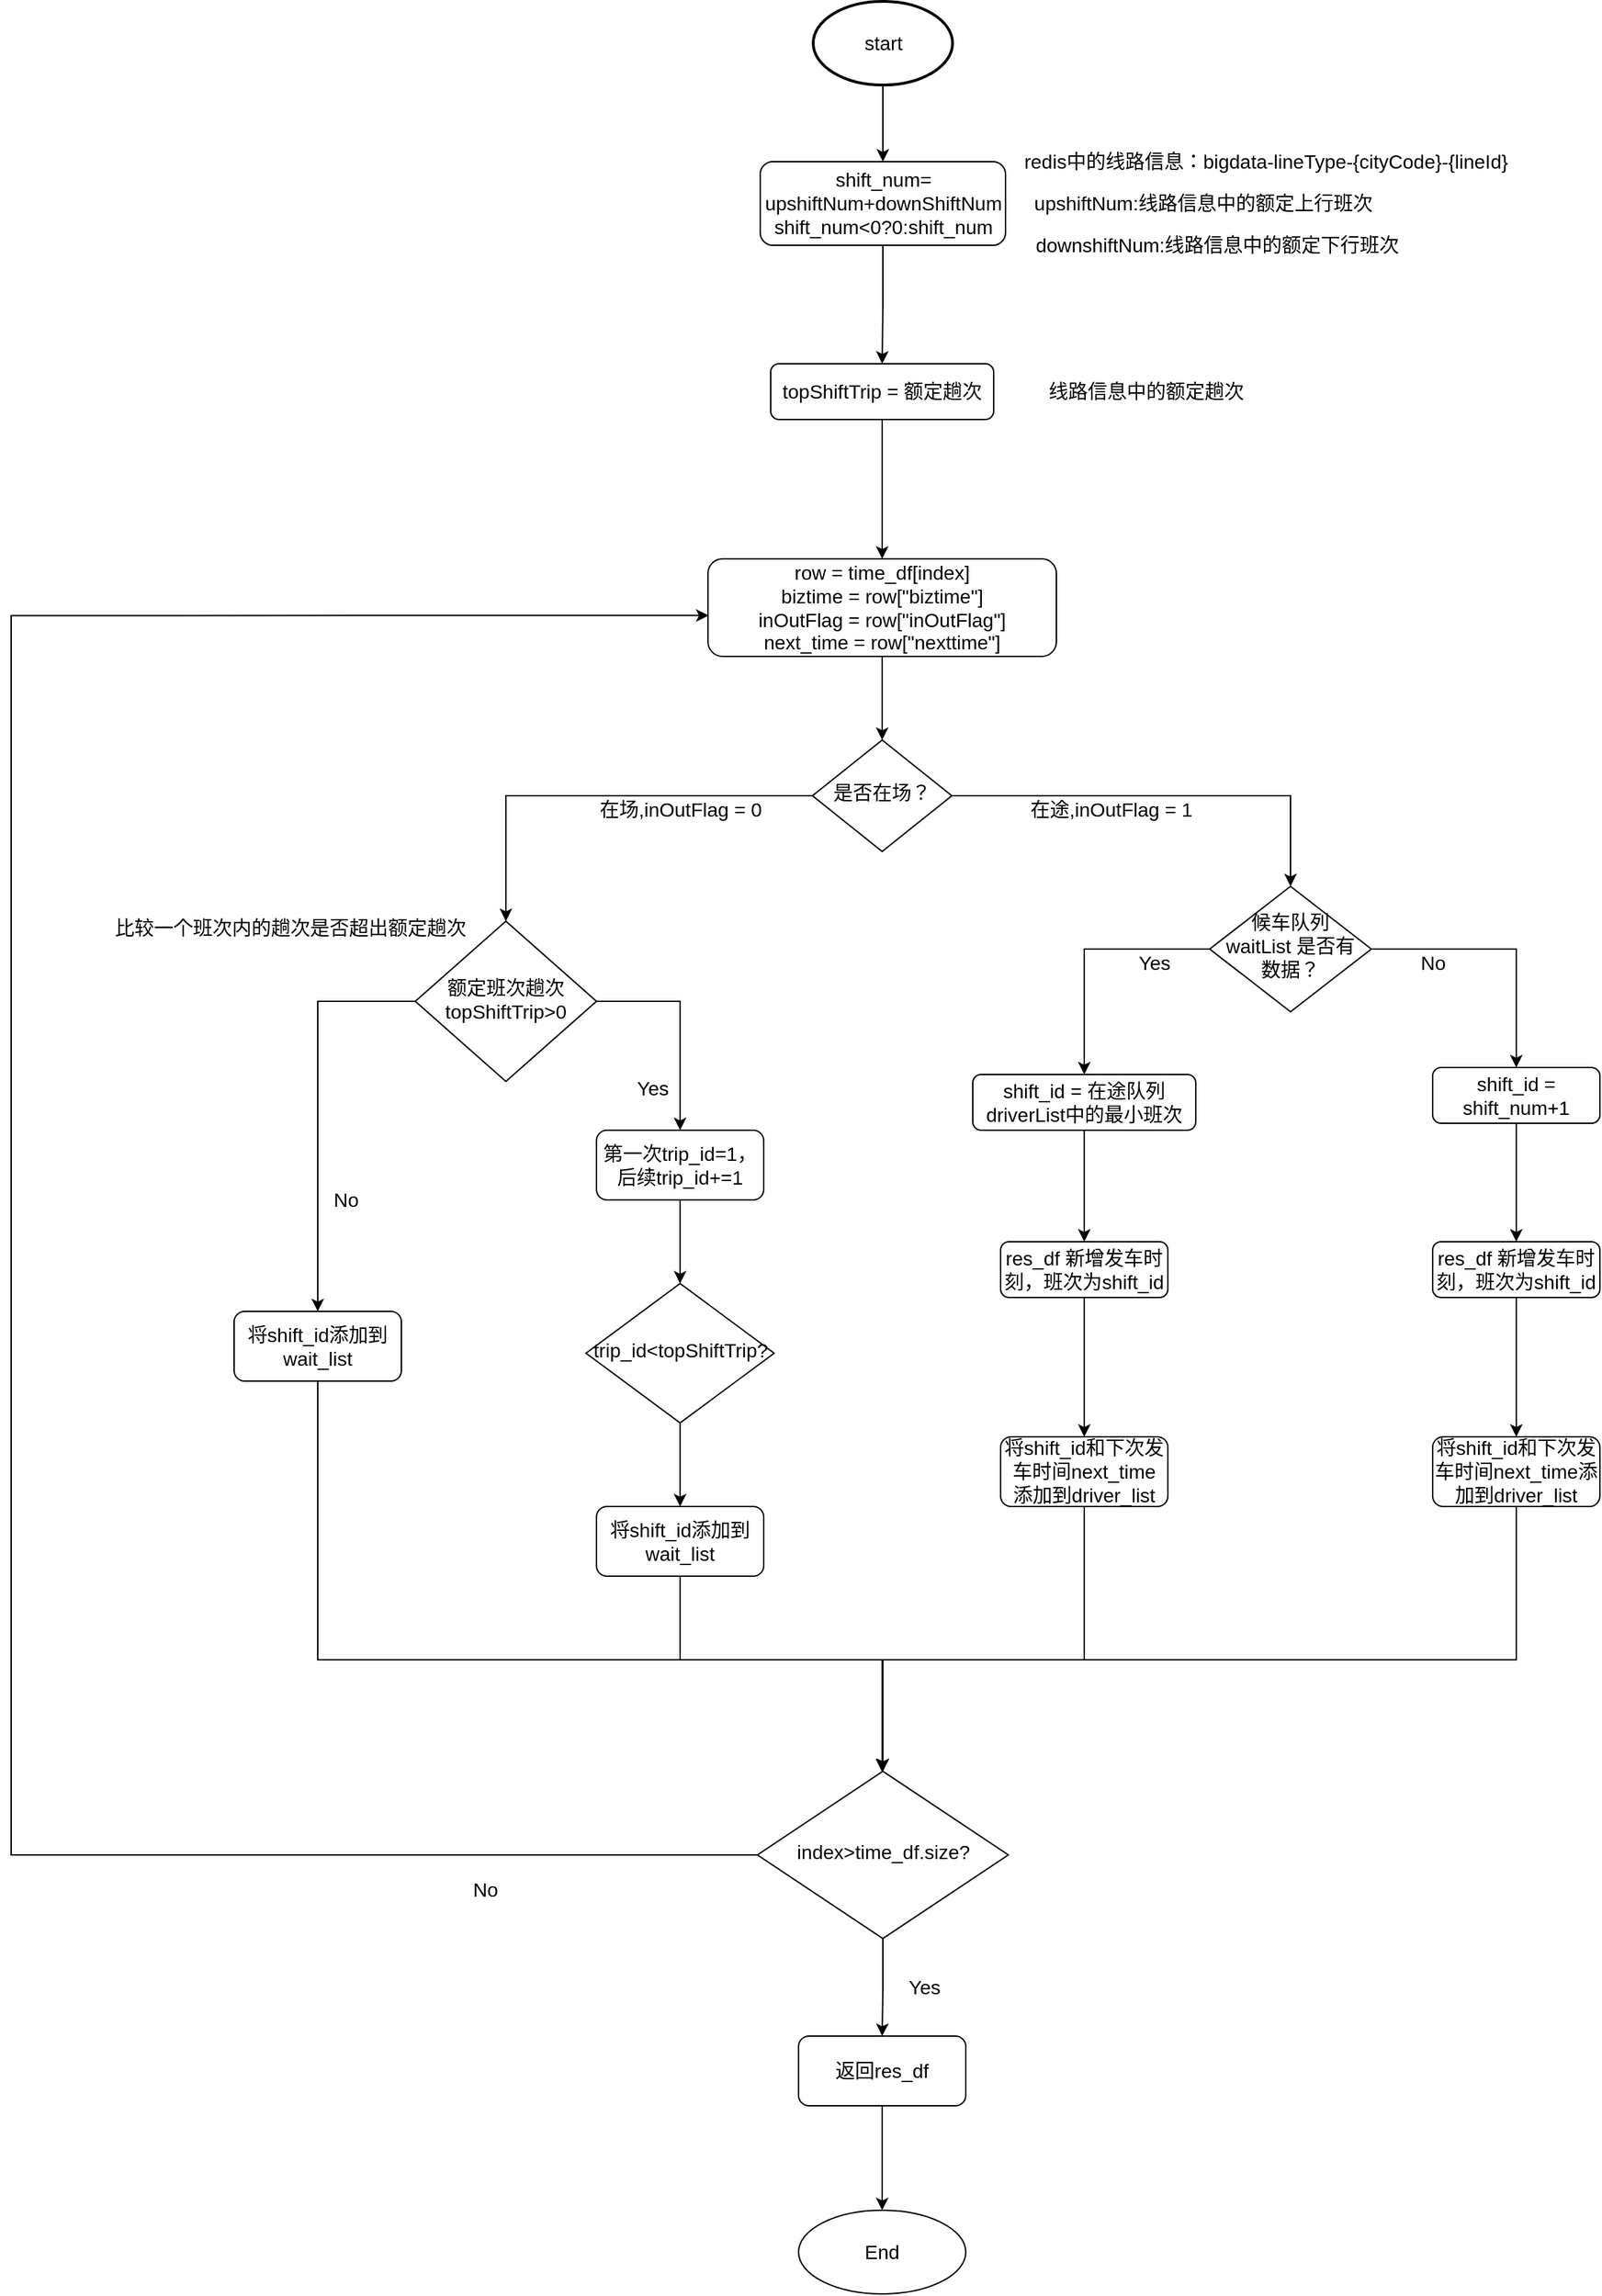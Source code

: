 <mxfile version="20.6.0" type="github">
  <diagram id="C5RBs43oDa-KdzZeNtuy" name="Page-1">
    <mxGraphModel dx="2249" dy="1963" grid="1" gridSize="10" guides="1" tooltips="1" connect="1" arrows="1" fold="1" page="1" pageScale="1" pageWidth="827" pageHeight="1169" math="0" shadow="0">
      <root>
        <mxCell id="WIyWlLk6GJQsqaUBKTNV-0" />
        <mxCell id="WIyWlLk6GJQsqaUBKTNV-1" parent="WIyWlLk6GJQsqaUBKTNV-0" />
        <mxCell id="qwzuEhybjL0RC_ZtiW_I-12" style="edgeStyle=orthogonalEdgeStyle;rounded=0;orthogonalLoop=1;jettySize=auto;html=1;exitX=0.5;exitY=1;exitDx=0;exitDy=0;entryX=0.5;entryY=0;entryDx=0;entryDy=0;fontFamily=Helvetica;fontSize=14;" parent="WIyWlLk6GJQsqaUBKTNV-1" source="WIyWlLk6GJQsqaUBKTNV-3" target="WIyWlLk6GJQsqaUBKTNV-6" edge="1">
          <mxGeometry relative="1" as="geometry" />
        </mxCell>
        <mxCell id="WIyWlLk6GJQsqaUBKTNV-3" value="&lt;div style=&quot;font-size: 14px;&quot;&gt;&lt;/div&gt;&lt;div style=&quot;font-size: 14px;&quot;&gt;row = time_df[index]&lt;/div&gt;&lt;div style=&quot;font-size: 14px;&quot;&gt;biztime = row[&quot;biztime&quot;]&lt;/div&gt;&lt;div style=&quot;font-size: 14px;&quot;&gt;inOutFlag = row[&quot;inOutFlag&quot;]&lt;/div&gt;&lt;div style=&quot;font-size: 14px;&quot;&gt;next_time = row[&quot;nexttime&quot;]&lt;/div&gt;" style="rounded=1;whiteSpace=wrap;html=1;fontSize=14;glass=0;strokeWidth=1;shadow=0;fontFamily=Helvetica;" parent="WIyWlLk6GJQsqaUBKTNV-1" vertex="1">
          <mxGeometry x="100" y="40" width="250" height="70" as="geometry" />
        </mxCell>
        <mxCell id="qwzuEhybjL0RC_ZtiW_I-13" style="edgeStyle=orthogonalEdgeStyle;rounded=0;orthogonalLoop=1;jettySize=auto;html=1;exitX=0;exitY=0.5;exitDx=0;exitDy=0;fontFamily=Helvetica;fontSize=14;entryX=0.5;entryY=0;entryDx=0;entryDy=0;" parent="WIyWlLk6GJQsqaUBKTNV-1" source="WIyWlLk6GJQsqaUBKTNV-6" target="qwzuEhybjL0RC_ZtiW_I-57" edge="1">
          <mxGeometry relative="1" as="geometry">
            <mxPoint x="-50" y="275" as="targetPoint" />
          </mxGeometry>
        </mxCell>
        <mxCell id="qwzuEhybjL0RC_ZtiW_I-14" style="edgeStyle=orthogonalEdgeStyle;rounded=0;orthogonalLoop=1;jettySize=auto;html=1;exitX=1;exitY=0.5;exitDx=0;exitDy=0;fontFamily=Helvetica;fontSize=14;" parent="WIyWlLk6GJQsqaUBKTNV-1" source="WIyWlLk6GJQsqaUBKTNV-6" target="qwzuEhybjL0RC_ZtiW_I-4" edge="1">
          <mxGeometry relative="1" as="geometry" />
        </mxCell>
        <mxCell id="WIyWlLk6GJQsqaUBKTNV-6" value="是否在场？" style="rhombus;whiteSpace=wrap;html=1;shadow=0;fontFamily=Helvetica;fontSize=14;align=center;strokeWidth=1;spacing=6;spacingTop=-4;" parent="WIyWlLk6GJQsqaUBKTNV-1" vertex="1">
          <mxGeometry x="175" y="170" width="100" height="80" as="geometry" />
        </mxCell>
        <mxCell id="qwzuEhybjL0RC_ZtiW_I-10" style="edgeStyle=orthogonalEdgeStyle;rounded=0;orthogonalLoop=1;jettySize=auto;html=1;exitX=1;exitY=0.5;exitDx=0;exitDy=0;entryX=0.5;entryY=0;entryDx=0;entryDy=0;fontFamily=Helvetica;fontSize=14;" parent="WIyWlLk6GJQsqaUBKTNV-1" source="qwzuEhybjL0RC_ZtiW_I-4" target="qwzuEhybjL0RC_ZtiW_I-7" edge="1">
          <mxGeometry relative="1" as="geometry" />
        </mxCell>
        <mxCell id="BNgFupa5ODAi3Y63en7v-2" style="edgeStyle=orthogonalEdgeStyle;rounded=0;orthogonalLoop=1;jettySize=auto;html=1;exitX=0;exitY=0.5;exitDx=0;exitDy=0;" edge="1" parent="WIyWlLk6GJQsqaUBKTNV-1" source="qwzuEhybjL0RC_ZtiW_I-4" target="BNgFupa5ODAi3Y63en7v-0">
          <mxGeometry relative="1" as="geometry" />
        </mxCell>
        <mxCell id="qwzuEhybjL0RC_ZtiW_I-4" value="候车队列 waitList 是否有数据？" style="rhombus;whiteSpace=wrap;html=1;shadow=0;fontFamily=Helvetica;fontSize=14;align=center;strokeWidth=1;spacing=6;spacingTop=-4;" parent="WIyWlLk6GJQsqaUBKTNV-1" vertex="1">
          <mxGeometry x="460" y="275" width="116" height="90" as="geometry" />
        </mxCell>
        <mxCell id="qwzuEhybjL0RC_ZtiW_I-31" value="" style="edgeStyle=orthogonalEdgeStyle;rounded=0;orthogonalLoop=1;jettySize=auto;html=1;fontFamily=Helvetica;fontSize=14;" parent="WIyWlLk6GJQsqaUBKTNV-1" source="qwzuEhybjL0RC_ZtiW_I-6" target="qwzuEhybjL0RC_ZtiW_I-30" edge="1">
          <mxGeometry relative="1" as="geometry" />
        </mxCell>
        <mxCell id="qwzuEhybjL0RC_ZtiW_I-6" value="res_df 新增发车时刻，班次为shift_id" style="rounded=1;whiteSpace=wrap;html=1;fontSize=14;glass=0;strokeWidth=1;shadow=0;fontFamily=Helvetica;" parent="WIyWlLk6GJQsqaUBKTNV-1" vertex="1">
          <mxGeometry x="310" y="530" width="120" height="40" as="geometry" />
        </mxCell>
        <mxCell id="qwzuEhybjL0RC_ZtiW_I-42" style="edgeStyle=orthogonalEdgeStyle;rounded=0;orthogonalLoop=1;jettySize=auto;html=1;exitX=0.5;exitY=1;exitDx=0;exitDy=0;entryX=0.5;entryY=0;entryDx=0;entryDy=0;fontFamily=Helvetica;fontSize=14;" parent="WIyWlLk6GJQsqaUBKTNV-1" source="qwzuEhybjL0RC_ZtiW_I-7" target="qwzuEhybjL0RC_ZtiW_I-40" edge="1">
          <mxGeometry relative="1" as="geometry" />
        </mxCell>
        <mxCell id="qwzuEhybjL0RC_ZtiW_I-7" value="shift_id = shift_num+1" style="rounded=1;whiteSpace=wrap;html=1;fontSize=14;glass=0;strokeWidth=1;shadow=0;fontFamily=Helvetica;" parent="WIyWlLk6GJQsqaUBKTNV-1" vertex="1">
          <mxGeometry x="620" y="405" width="120" height="40" as="geometry" />
        </mxCell>
        <mxCell id="qwzuEhybjL0RC_ZtiW_I-22" value="在场,inOutFlag = 0" style="text;html=1;align=center;verticalAlign=middle;resizable=0;points=[];autosize=1;strokeColor=none;fillColor=none;fontFamily=Helvetica;fontSize=14;" parent="WIyWlLk6GJQsqaUBKTNV-1" vertex="1">
          <mxGeometry x="10" y="205" width="140" height="30" as="geometry" />
        </mxCell>
        <mxCell id="qwzuEhybjL0RC_ZtiW_I-25" value="在途,inOutFlag = 1" style="text;html=1;align=center;verticalAlign=middle;resizable=0;points=[];autosize=1;strokeColor=none;fillColor=none;fontFamily=Helvetica;fontSize=14;" parent="WIyWlLk6GJQsqaUBKTNV-1" vertex="1">
          <mxGeometry x="319" y="205" width="140" height="30" as="geometry" />
        </mxCell>
        <mxCell id="qwzuEhybjL0RC_ZtiW_I-28" value="Yes" style="text;html=1;align=center;verticalAlign=middle;resizable=0;points=[];autosize=1;strokeColor=none;fillColor=none;fontFamily=Helvetica;fontSize=14;" parent="WIyWlLk6GJQsqaUBKTNV-1" vertex="1">
          <mxGeometry x="395" y="315" width="50" height="30" as="geometry" />
        </mxCell>
        <mxCell id="qwzuEhybjL0RC_ZtiW_I-29" value="No" style="text;html=1;align=center;verticalAlign=middle;resizable=0;points=[];autosize=1;strokeColor=none;fillColor=none;fontFamily=Helvetica;fontSize=14;" parent="WIyWlLk6GJQsqaUBKTNV-1" vertex="1">
          <mxGeometry x="600" y="315" width="40" height="30" as="geometry" />
        </mxCell>
        <mxCell id="qwzuEhybjL0RC_ZtiW_I-89" style="edgeStyle=orthogonalEdgeStyle;rounded=0;orthogonalLoop=1;jettySize=auto;html=1;exitX=0.5;exitY=1;exitDx=0;exitDy=0;fontFamily=Helvetica;fontSize=14;" parent="WIyWlLk6GJQsqaUBKTNV-1" source="qwzuEhybjL0RC_ZtiW_I-30" target="qwzuEhybjL0RC_ZtiW_I-81" edge="1">
          <mxGeometry relative="1" as="geometry">
            <Array as="points">
              <mxPoint x="370" y="830" />
              <mxPoint x="225" y="830" />
            </Array>
          </mxGeometry>
        </mxCell>
        <mxCell id="qwzuEhybjL0RC_ZtiW_I-30" value="将shift_id和下次发车时间next_time&lt;br style=&quot;font-size: 14px;&quot;&gt;添加到driver_list" style="whiteSpace=wrap;html=1;rounded=1;glass=0;strokeWidth=1;shadow=0;fontFamily=Helvetica;fontSize=14;" parent="WIyWlLk6GJQsqaUBKTNV-1" vertex="1">
          <mxGeometry x="310" y="670" width="120" height="50" as="geometry" />
        </mxCell>
        <mxCell id="qwzuEhybjL0RC_ZtiW_I-39" value="" style="edgeStyle=orthogonalEdgeStyle;rounded=0;orthogonalLoop=1;jettySize=auto;html=1;fontFamily=Helvetica;fontSize=14;" parent="WIyWlLk6GJQsqaUBKTNV-1" source="qwzuEhybjL0RC_ZtiW_I-40" target="qwzuEhybjL0RC_ZtiW_I-41" edge="1">
          <mxGeometry relative="1" as="geometry" />
        </mxCell>
        <mxCell id="qwzuEhybjL0RC_ZtiW_I-40" value="res_df 新增发车时刻，班次为shift_id" style="rounded=1;whiteSpace=wrap;html=1;fontSize=14;glass=0;strokeWidth=1;shadow=0;fontFamily=Helvetica;" parent="WIyWlLk6GJQsqaUBKTNV-1" vertex="1">
          <mxGeometry x="620" y="530" width="120" height="40" as="geometry" />
        </mxCell>
        <mxCell id="qwzuEhybjL0RC_ZtiW_I-90" style="edgeStyle=orthogonalEdgeStyle;rounded=0;orthogonalLoop=1;jettySize=auto;html=1;exitX=0.5;exitY=1;exitDx=0;exitDy=0;entryX=0.5;entryY=0;entryDx=0;entryDy=0;fontFamily=Helvetica;fontSize=14;" parent="WIyWlLk6GJQsqaUBKTNV-1" source="qwzuEhybjL0RC_ZtiW_I-41" target="qwzuEhybjL0RC_ZtiW_I-81" edge="1">
          <mxGeometry relative="1" as="geometry">
            <Array as="points">
              <mxPoint x="680" y="830" />
              <mxPoint x="225" y="830" />
            </Array>
          </mxGeometry>
        </mxCell>
        <mxCell id="qwzuEhybjL0RC_ZtiW_I-41" value="将shift_id和下次发车时间next_time添加到driver_list" style="whiteSpace=wrap;html=1;rounded=1;glass=0;strokeWidth=1;shadow=0;fontFamily=Helvetica;fontSize=14;" parent="WIyWlLk6GJQsqaUBKTNV-1" vertex="1">
          <mxGeometry x="620" y="670" width="120" height="50" as="geometry" />
        </mxCell>
        <mxCell id="qwzuEhybjL0RC_ZtiW_I-49" style="edgeStyle=orthogonalEdgeStyle;rounded=0;orthogonalLoop=1;jettySize=auto;html=1;exitX=0.5;exitY=1;exitDx=0;exitDy=0;fontFamily=Helvetica;fontSize=14;" parent="WIyWlLk6GJQsqaUBKTNV-1" source="qwzuEhybjL0RC_ZtiW_I-43" target="WIyWlLk6GJQsqaUBKTNV-3" edge="1">
          <mxGeometry relative="1" as="geometry">
            <mxPoint x="220.5" y="-80" as="targetPoint" />
          </mxGeometry>
        </mxCell>
        <mxCell id="qwzuEhybjL0RC_ZtiW_I-43" value="topShiftTrip = 额定趟次" style="rounded=1;whiteSpace=wrap;html=1;fontSize=14;glass=0;strokeWidth=1;shadow=0;fontFamily=Helvetica;" parent="WIyWlLk6GJQsqaUBKTNV-1" vertex="1">
          <mxGeometry x="145" y="-100" width="160" height="40" as="geometry" />
        </mxCell>
        <mxCell id="qwzuEhybjL0RC_ZtiW_I-44" value="&lt;span style=&quot;font-size: 14px;&quot;&gt;upshiftNum:线路信息中的额定上行班次&lt;/span&gt;" style="text;html=1;align=center;verticalAlign=middle;resizable=0;points=[];autosize=1;strokeColor=none;fillColor=none;fontFamily=Helvetica;fontSize=14;" parent="WIyWlLk6GJQsqaUBKTNV-1" vertex="1">
          <mxGeometry x="320" y="-230" width="270" height="30" as="geometry" />
        </mxCell>
        <mxCell id="qwzuEhybjL0RC_ZtiW_I-45" value="&lt;span style=&quot;font-size: 14px;&quot;&gt;downshiftNum:线路信息中的&lt;/span&gt;额定&lt;span style=&quot;font-size: 14px;&quot;&gt;下行班次&lt;/span&gt;" style="text;html=1;align=center;verticalAlign=middle;resizable=0;points=[];autosize=1;strokeColor=none;fillColor=none;fontFamily=Helvetica;fontSize=14;" parent="WIyWlLk6GJQsqaUBKTNV-1" vertex="1">
          <mxGeometry x="325" y="-200" width="280" height="30" as="geometry" />
        </mxCell>
        <mxCell id="qwzuEhybjL0RC_ZtiW_I-46" style="edgeStyle=orthogonalEdgeStyle;rounded=0;orthogonalLoop=1;jettySize=auto;html=1;exitX=0.5;exitY=1;exitDx=0;exitDy=0;entryX=0.5;entryY=0;entryDx=0;entryDy=0;fontFamily=Helvetica;fontSize=14;" parent="WIyWlLk6GJQsqaUBKTNV-1" source="qwzuEhybjL0RC_ZtiW_I-47" target="qwzuEhybjL0RC_ZtiW_I-43" edge="1">
          <mxGeometry relative="1" as="geometry" />
        </mxCell>
        <mxCell id="qwzuEhybjL0RC_ZtiW_I-47" value="shift_num= upshiftNum+downShiftNum&lt;br style=&quot;font-size: 14px;&quot;&gt;shift_num&amp;lt;0?0:shift_num" style="rounded=1;whiteSpace=wrap;html=1;fontSize=14;glass=0;strokeWidth=1;shadow=0;fontFamily=Helvetica;" parent="WIyWlLk6GJQsqaUBKTNV-1" vertex="1">
          <mxGeometry x="137.5" y="-245" width="176" height="60" as="geometry" />
        </mxCell>
        <mxCell id="qwzuEhybjL0RC_ZtiW_I-51" value="线路信息中的额定趟次" style="text;html=1;align=center;verticalAlign=middle;resizable=0;points=[];autosize=1;strokeColor=none;fillColor=none;fontFamily=Helvetica;fontSize=14;" parent="WIyWlLk6GJQsqaUBKTNV-1" vertex="1">
          <mxGeometry x="334" y="-95" width="160" height="30" as="geometry" />
        </mxCell>
        <mxCell id="qwzuEhybjL0RC_ZtiW_I-52" value="redis中的线路信息：bigdata-lineType-{cityCode}-{lineId}" style="text;html=1;align=center;verticalAlign=middle;resizable=0;points=[];autosize=1;strokeColor=none;fillColor=none;fontFamily=Helvetica;fontSize=14;" parent="WIyWlLk6GJQsqaUBKTNV-1" vertex="1">
          <mxGeometry x="315" y="-260" width="370" height="30" as="geometry" />
        </mxCell>
        <mxCell id="qwzuEhybjL0RC_ZtiW_I-68" style="edgeStyle=orthogonalEdgeStyle;rounded=0;orthogonalLoop=1;jettySize=auto;html=1;exitX=0;exitY=0.5;exitDx=0;exitDy=0;fontFamily=Helvetica;fontSize=14;" parent="WIyWlLk6GJQsqaUBKTNV-1" source="qwzuEhybjL0RC_ZtiW_I-57" target="qwzuEhybjL0RC_ZtiW_I-58" edge="1">
          <mxGeometry relative="1" as="geometry" />
        </mxCell>
        <mxCell id="qwzuEhybjL0RC_ZtiW_I-69" style="edgeStyle=orthogonalEdgeStyle;rounded=0;orthogonalLoop=1;jettySize=auto;html=1;exitX=1;exitY=0.5;exitDx=0;exitDy=0;fontFamily=Helvetica;fontSize=14;" parent="WIyWlLk6GJQsqaUBKTNV-1" source="qwzuEhybjL0RC_ZtiW_I-57" target="qwzuEhybjL0RC_ZtiW_I-59" edge="1">
          <mxGeometry relative="1" as="geometry" />
        </mxCell>
        <mxCell id="qwzuEhybjL0RC_ZtiW_I-57" value="额定班次趟次topShiftTrip&amp;gt;0" style="rhombus;whiteSpace=wrap;html=1;shadow=0;fontFamily=Helvetica;fontSize=14;align=center;strokeWidth=1;spacing=6;spacingTop=-4;" parent="WIyWlLk6GJQsqaUBKTNV-1" vertex="1">
          <mxGeometry x="-110" y="300" width="130" height="115" as="geometry" />
        </mxCell>
        <mxCell id="qwzuEhybjL0RC_ZtiW_I-75" style="edgeStyle=orthogonalEdgeStyle;rounded=0;orthogonalLoop=1;jettySize=auto;html=1;exitX=0.5;exitY=1;exitDx=0;exitDy=0;entryX=0.5;entryY=0;entryDx=0;entryDy=0;fontFamily=Helvetica;fontSize=14;" parent="WIyWlLk6GJQsqaUBKTNV-1" source="qwzuEhybjL0RC_ZtiW_I-58" target="qwzuEhybjL0RC_ZtiW_I-81" edge="1">
          <mxGeometry relative="1" as="geometry">
            <mxPoint x="320" y="1161.667" as="targetPoint" />
            <Array as="points">
              <mxPoint x="-180" y="830" />
              <mxPoint x="225" y="830" />
            </Array>
          </mxGeometry>
        </mxCell>
        <mxCell id="qwzuEhybjL0RC_ZtiW_I-58" value="将shift_id添加到wait_list" style="whiteSpace=wrap;html=1;rounded=1;glass=0;strokeWidth=1;shadow=0;fontFamily=Helvetica;fontSize=14;" parent="WIyWlLk6GJQsqaUBKTNV-1" vertex="1">
          <mxGeometry x="-240" y="580" width="120" height="50" as="geometry" />
        </mxCell>
        <mxCell id="qwzuEhybjL0RC_ZtiW_I-70" style="edgeStyle=orthogonalEdgeStyle;rounded=0;orthogonalLoop=1;jettySize=auto;html=1;exitX=0.5;exitY=1;exitDx=0;exitDy=0;fontFamily=Helvetica;fontSize=14;" parent="WIyWlLk6GJQsqaUBKTNV-1" source="qwzuEhybjL0RC_ZtiW_I-59" target="qwzuEhybjL0RC_ZtiW_I-64" edge="1">
          <mxGeometry relative="1" as="geometry" />
        </mxCell>
        <mxCell id="qwzuEhybjL0RC_ZtiW_I-59" value="第一次trip_id=1，&lt;br style=&quot;font-size: 14px;&quot;&gt;后续trip_id+=1" style="whiteSpace=wrap;html=1;rounded=1;glass=0;strokeWidth=1;shadow=0;fontFamily=Helvetica;fontSize=14;" parent="WIyWlLk6GJQsqaUBKTNV-1" vertex="1">
          <mxGeometry x="20" y="450" width="120" height="50" as="geometry" />
        </mxCell>
        <mxCell id="qwzuEhybjL0RC_ZtiW_I-71" style="edgeStyle=orthogonalEdgeStyle;rounded=0;orthogonalLoop=1;jettySize=auto;html=1;exitX=0.5;exitY=1;exitDx=0;exitDy=0;fontFamily=Helvetica;fontSize=14;" parent="WIyWlLk6GJQsqaUBKTNV-1" source="qwzuEhybjL0RC_ZtiW_I-64" target="qwzuEhybjL0RC_ZtiW_I-67" edge="1">
          <mxGeometry relative="1" as="geometry" />
        </mxCell>
        <mxCell id="qwzuEhybjL0RC_ZtiW_I-64" value="trip_id&amp;lt;topShiftTrip?" style="rhombus;whiteSpace=wrap;html=1;shadow=0;fontFamily=Helvetica;fontSize=14;align=center;strokeWidth=1;spacing=6;spacingTop=-4;" parent="WIyWlLk6GJQsqaUBKTNV-1" vertex="1">
          <mxGeometry x="12.5" y="560" width="135" height="100" as="geometry" />
        </mxCell>
        <mxCell id="qwzuEhybjL0RC_ZtiW_I-66" value="比较一个班次内的趟次是否超出额定趟次" style="text;html=1;align=center;verticalAlign=middle;resizable=0;points=[];autosize=1;strokeColor=none;fillColor=none;fontFamily=Helvetica;fontSize=14;" parent="WIyWlLk6GJQsqaUBKTNV-1" vertex="1">
          <mxGeometry x="-340" y="290" width="280" height="30" as="geometry" />
        </mxCell>
        <mxCell id="qwzuEhybjL0RC_ZtiW_I-94" style="edgeStyle=orthogonalEdgeStyle;rounded=0;orthogonalLoop=1;jettySize=auto;html=1;exitX=0.5;exitY=1;exitDx=0;exitDy=0;fontFamily=Helvetica;fontSize=14;" parent="WIyWlLk6GJQsqaUBKTNV-1" source="qwzuEhybjL0RC_ZtiW_I-67" target="qwzuEhybjL0RC_ZtiW_I-81" edge="1">
          <mxGeometry relative="1" as="geometry">
            <Array as="points">
              <mxPoint x="80" y="830" />
              <mxPoint x="225" y="830" />
            </Array>
          </mxGeometry>
        </mxCell>
        <mxCell id="qwzuEhybjL0RC_ZtiW_I-67" value="将shift_id添加到wait_list" style="whiteSpace=wrap;html=1;rounded=1;glass=0;strokeWidth=1;shadow=0;fontFamily=Helvetica;fontSize=14;" parent="WIyWlLk6GJQsqaUBKTNV-1" vertex="1">
          <mxGeometry x="20" y="720" width="120" height="50" as="geometry" />
        </mxCell>
        <mxCell id="qwzuEhybjL0RC_ZtiW_I-74" style="edgeStyle=orthogonalEdgeStyle;rounded=0;orthogonalLoop=1;jettySize=auto;html=1;entryX=0.5;entryY=0;entryDx=0;entryDy=0;fontFamily=Helvetica;fontSize=14;" parent="WIyWlLk6GJQsqaUBKTNV-1" source="qwzuEhybjL0RC_ZtiW_I-73" target="qwzuEhybjL0RC_ZtiW_I-47" edge="1">
          <mxGeometry relative="1" as="geometry" />
        </mxCell>
        <mxCell id="qwzuEhybjL0RC_ZtiW_I-73" value="start" style="strokeWidth=2;html=1;shape=mxgraph.flowchart.start_1;whiteSpace=wrap;fontFamily=Helvetica;fontSize=14;" parent="WIyWlLk6GJQsqaUBKTNV-1" vertex="1">
          <mxGeometry x="175.5" y="-360" width="100" height="60" as="geometry" />
        </mxCell>
        <mxCell id="qwzuEhybjL0RC_ZtiW_I-92" value="" style="edgeStyle=orthogonalEdgeStyle;rounded=0;orthogonalLoop=1;jettySize=auto;html=1;fontFamily=Helvetica;fontSize=14;" parent="WIyWlLk6GJQsqaUBKTNV-1" source="qwzuEhybjL0RC_ZtiW_I-76" target="qwzuEhybjL0RC_ZtiW_I-91" edge="1">
          <mxGeometry relative="1" as="geometry" />
        </mxCell>
        <mxCell id="qwzuEhybjL0RC_ZtiW_I-76" value="返回res_df" style="whiteSpace=wrap;html=1;rounded=1;glass=0;strokeWidth=1;shadow=0;fontFamily=Helvetica;fontSize=14;" parent="WIyWlLk6GJQsqaUBKTNV-1" vertex="1">
          <mxGeometry x="165" y="1100" width="120" height="50" as="geometry" />
        </mxCell>
        <mxCell id="qwzuEhybjL0RC_ZtiW_I-82" style="edgeStyle=orthogonalEdgeStyle;rounded=0;orthogonalLoop=1;jettySize=auto;html=1;exitX=0.5;exitY=1;exitDx=0;exitDy=0;fontFamily=Helvetica;fontSize=14;" parent="WIyWlLk6GJQsqaUBKTNV-1" source="qwzuEhybjL0RC_ZtiW_I-81" target="qwzuEhybjL0RC_ZtiW_I-76" edge="1">
          <mxGeometry relative="1" as="geometry" />
        </mxCell>
        <mxCell id="qwzuEhybjL0RC_ZtiW_I-84" style="edgeStyle=orthogonalEdgeStyle;rounded=0;orthogonalLoop=1;jettySize=auto;html=1;exitX=0;exitY=0.5;exitDx=0;exitDy=0;entryX=0.002;entryY=0.581;entryDx=0;entryDy=0;entryPerimeter=0;fontFamily=Helvetica;fontSize=14;" parent="WIyWlLk6GJQsqaUBKTNV-1" source="qwzuEhybjL0RC_ZtiW_I-81" target="WIyWlLk6GJQsqaUBKTNV-3" edge="1">
          <mxGeometry relative="1" as="geometry">
            <mxPoint x="20" y="80" as="targetPoint" />
            <Array as="points">
              <mxPoint x="-400" y="970" />
              <mxPoint x="-400" y="81" />
            </Array>
          </mxGeometry>
        </mxCell>
        <mxCell id="qwzuEhybjL0RC_ZtiW_I-81" value="index&amp;gt;time_df.size?" style="rhombus;whiteSpace=wrap;html=1;shadow=0;fontFamily=Helvetica;fontSize=14;align=center;strokeWidth=1;spacing=6;spacingTop=-4;" parent="WIyWlLk6GJQsqaUBKTNV-1" vertex="1">
          <mxGeometry x="135.5" y="910" width="180" height="120" as="geometry" />
        </mxCell>
        <mxCell id="qwzuEhybjL0RC_ZtiW_I-83" value="Yes" style="text;html=1;align=center;verticalAlign=middle;resizable=0;points=[];autosize=1;strokeColor=none;fillColor=none;fontFamily=Helvetica;fontSize=14;" parent="WIyWlLk6GJQsqaUBKTNV-1" vertex="1">
          <mxGeometry x="230" y="1050" width="50" height="30" as="geometry" />
        </mxCell>
        <mxCell id="qwzuEhybjL0RC_ZtiW_I-88" value="No" style="text;html=1;align=center;verticalAlign=middle;resizable=0;points=[];autosize=1;strokeColor=none;fillColor=none;fontFamily=Helvetica;fontSize=14;" parent="WIyWlLk6GJQsqaUBKTNV-1" vertex="1">
          <mxGeometry x="-80" y="980" width="40" height="30" as="geometry" />
        </mxCell>
        <mxCell id="qwzuEhybjL0RC_ZtiW_I-91" value="End" style="ellipse;whiteSpace=wrap;html=1;rounded=1;glass=0;strokeWidth=1;shadow=0;fontFamily=Helvetica;fontSize=14;" parent="WIyWlLk6GJQsqaUBKTNV-1" vertex="1">
          <mxGeometry x="165" y="1225" width="120" height="60" as="geometry" />
        </mxCell>
        <mxCell id="qwzuEhybjL0RC_ZtiW_I-95" value="No" style="text;html=1;align=center;verticalAlign=middle;resizable=0;points=[];autosize=1;strokeColor=none;fillColor=none;fontFamily=Helvetica;fontSize=14;" parent="WIyWlLk6GJQsqaUBKTNV-1" vertex="1">
          <mxGeometry x="-180" y="485" width="40" height="30" as="geometry" />
        </mxCell>
        <mxCell id="qwzuEhybjL0RC_ZtiW_I-96" value="Yes" style="text;html=1;align=center;verticalAlign=middle;resizable=0;points=[];autosize=1;strokeColor=none;fillColor=none;fontFamily=Helvetica;fontSize=14;" parent="WIyWlLk6GJQsqaUBKTNV-1" vertex="1">
          <mxGeometry x="35" y="405" width="50" height="30" as="geometry" />
        </mxCell>
        <mxCell id="BNgFupa5ODAi3Y63en7v-3" style="edgeStyle=orthogonalEdgeStyle;rounded=0;orthogonalLoop=1;jettySize=auto;html=1;exitX=0.5;exitY=1;exitDx=0;exitDy=0;" edge="1" parent="WIyWlLk6GJQsqaUBKTNV-1" source="BNgFupa5ODAi3Y63en7v-0" target="qwzuEhybjL0RC_ZtiW_I-6">
          <mxGeometry relative="1" as="geometry" />
        </mxCell>
        <mxCell id="BNgFupa5ODAi3Y63en7v-0" value="shift_id = 在途队列driverList中的最小班次" style="rounded=1;whiteSpace=wrap;html=1;fontSize=14;glass=0;strokeWidth=1;shadow=0;fontFamily=Helvetica;" vertex="1" parent="WIyWlLk6GJQsqaUBKTNV-1">
          <mxGeometry x="290" y="410" width="160" height="40" as="geometry" />
        </mxCell>
      </root>
    </mxGraphModel>
  </diagram>
</mxfile>
